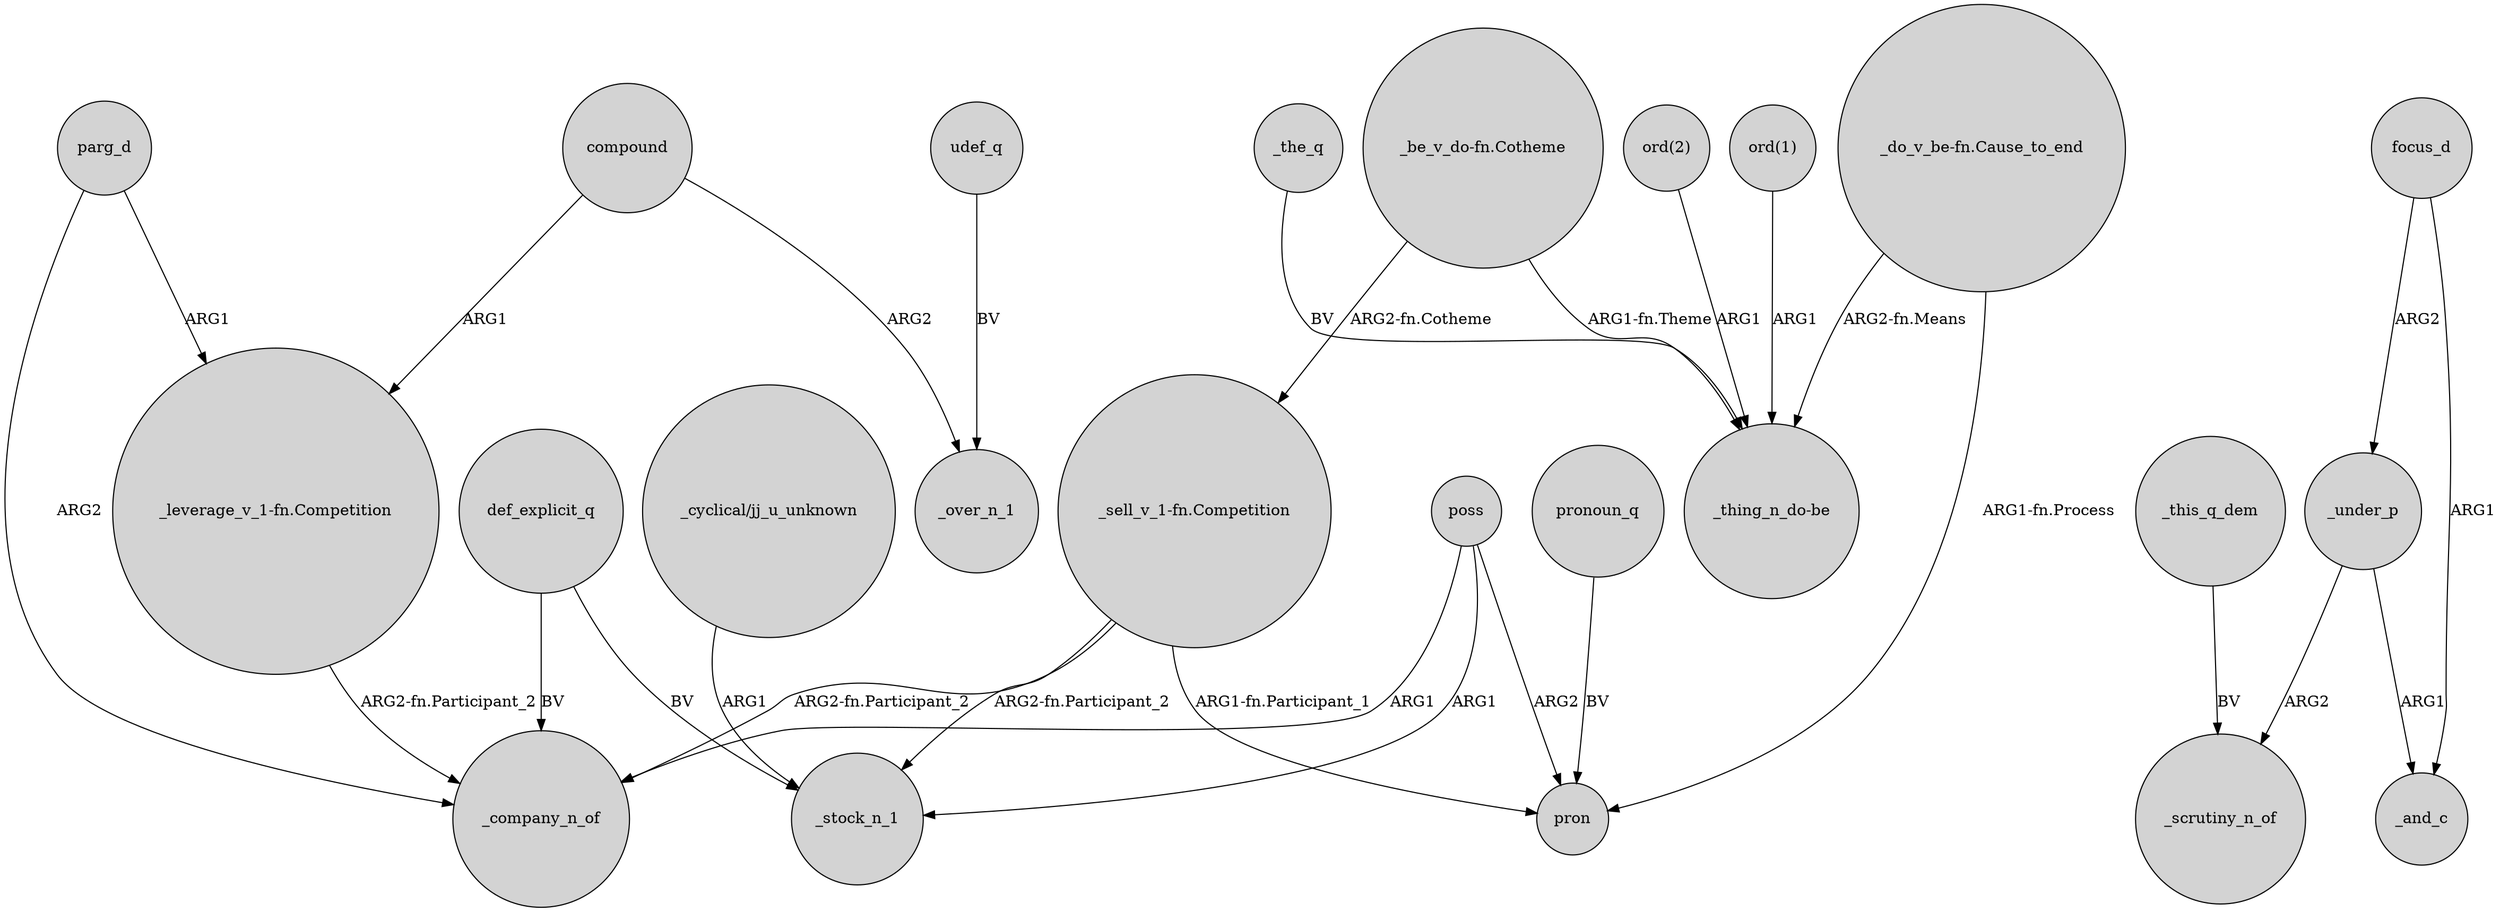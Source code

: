 digraph {
	node [shape=circle style=filled]
	compound -> "_leverage_v_1-fn.Competition" [label=ARG1]
	udef_q -> _over_n_1 [label=BV]
	"_leverage_v_1-fn.Competition" -> _company_n_of [label="ARG2-fn.Participant_2"]
	"_do_v_be-fn.Cause_to_end" -> "_thing_n_do-be" [label="ARG2-fn.Means"]
	"_do_v_be-fn.Cause_to_end" -> pron [label="ARG1-fn.Process"]
	compound -> _over_n_1 [label=ARG2]
	_under_p -> _scrutiny_n_of [label=ARG2]
	"ord(1)" -> "_thing_n_do-be" [label=ARG1]
	parg_d -> "_leverage_v_1-fn.Competition" [label=ARG1]
	def_explicit_q -> _stock_n_1 [label=BV]
	parg_d -> _company_n_of [label=ARG2]
	_the_q -> "_thing_n_do-be" [label=BV]
	pronoun_q -> pron [label=BV]
	poss -> pron [label=ARG2]
	_this_q_dem -> _scrutiny_n_of [label=BV]
	"_be_v_do-fn.Cotheme" -> "_sell_v_1-fn.Competition" [label="ARG2-fn.Cotheme"]
	poss -> _stock_n_1 [label=ARG1]
	"_sell_v_1-fn.Competition" -> _company_n_of [label="ARG2-fn.Participant_2"]
	focus_d -> _and_c [label=ARG1]
	"_cyclical/jj_u_unknown" -> _stock_n_1 [label=ARG1]
	"ord(2)" -> "_thing_n_do-be" [label=ARG1]
	"_sell_v_1-fn.Competition" -> pron [label="ARG1-fn.Participant_1"]
	focus_d -> _under_p [label=ARG2]
	poss -> _company_n_of [label=ARG1]
	"_be_v_do-fn.Cotheme" -> "_thing_n_do-be" [label="ARG1-fn.Theme"]
	def_explicit_q -> _company_n_of [label=BV]
	"_sell_v_1-fn.Competition" -> _stock_n_1 [label="ARG2-fn.Participant_2"]
	_under_p -> _and_c [label=ARG1]
}
